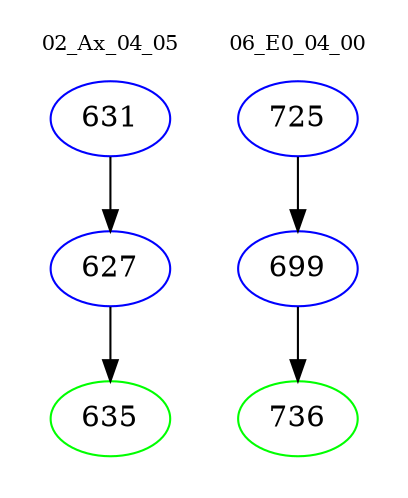 digraph{
subgraph cluster_0 {
color = white
label = "02_Ax_04_05";
fontsize=10;
T0_631 [label="631", color="blue"]
T0_631 -> T0_627 [color="black"]
T0_627 [label="627", color="blue"]
T0_627 -> T0_635 [color="black"]
T0_635 [label="635", color="green"]
}
subgraph cluster_1 {
color = white
label = "06_E0_04_00";
fontsize=10;
T1_725 [label="725", color="blue"]
T1_725 -> T1_699 [color="black"]
T1_699 [label="699", color="blue"]
T1_699 -> T1_736 [color="black"]
T1_736 [label="736", color="green"]
}
}
